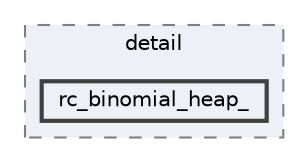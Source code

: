 digraph "C:/Users/HP/Documents/GitHub/Minero-Game/Old/Classes/lib/include/c++/ext/pb_ds/detail/rc_binomial_heap_"
{
 // LATEX_PDF_SIZE
  bgcolor="transparent";
  edge [fontname=Helvetica,fontsize=10,labelfontname=Helvetica,labelfontsize=10];
  node [fontname=Helvetica,fontsize=10,shape=box,height=0.2,width=0.4];
  compound=true
  subgraph clusterdir_59b23f8018cacd3d00f06062d93d9b12 {
    graph [ bgcolor="#edf0f7", pencolor="grey50", label="detail", fontname=Helvetica,fontsize=10 style="filled,dashed", URL="dir_59b23f8018cacd3d00f06062d93d9b12.html",tooltip=""]
  dir_3f554241f443d68c4926c459631e5541 [label="rc_binomial_heap_", fillcolor="#edf0f7", color="grey25", style="filled,bold", URL="dir_3f554241f443d68c4926c459631e5541.html",tooltip=""];
  }
}
